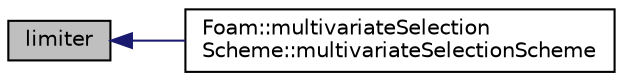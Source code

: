 digraph "limiter"
{
  bgcolor="transparent";
  edge [fontname="Helvetica",fontsize="10",labelfontname="Helvetica",labelfontsize="10"];
  node [fontname="Helvetica",fontsize="10",shape=record];
  rankdir="LR";
  Node1 [label="limiter",height=0.2,width=0.4,color="black", fillcolor="grey75", style="filled", fontcolor="black"];
  Node1 -> Node2 [dir="back",color="midnightblue",fontsize="10",style="solid",fontname="Helvetica"];
  Node2 [label="Foam::multivariateSelection\lScheme::multivariateSelectionScheme",height=0.2,width=0.4,color="black",URL="$a01562.html#a3f90d5fb2cb054bd811362c07ceb2019",tooltip="Construct for field, faceFlux and Istream. "];
}
